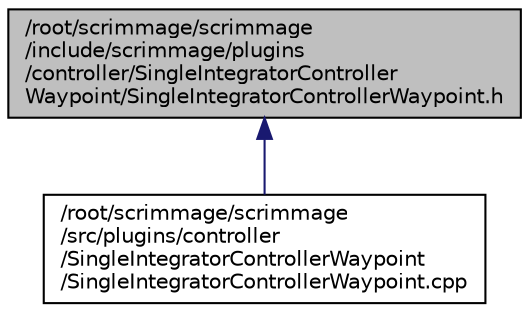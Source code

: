 digraph "/root/scrimmage/scrimmage/include/scrimmage/plugins/controller/SingleIntegratorControllerWaypoint/SingleIntegratorControllerWaypoint.h"
{
 // LATEX_PDF_SIZE
  edge [fontname="Helvetica",fontsize="10",labelfontname="Helvetica",labelfontsize="10"];
  node [fontname="Helvetica",fontsize="10",shape=record];
  Node1 [label="/root/scrimmage/scrimmage\l/include/scrimmage/plugins\l/controller/SingleIntegratorController\lWaypoint/SingleIntegratorControllerWaypoint.h",height=0.2,width=0.4,color="black", fillcolor="grey75", style="filled", fontcolor="black",tooltip="Brief file description."];
  Node1 -> Node2 [dir="back",color="midnightblue",fontsize="10",style="solid",fontname="Helvetica"];
  Node2 [label="/root/scrimmage/scrimmage\l/src/plugins/controller\l/SingleIntegratorControllerWaypoint\l/SingleIntegratorControllerWaypoint.cpp",height=0.2,width=0.4,color="black", fillcolor="white", style="filled",URL="$SingleIntegratorControllerWaypoint_8cpp.html",tooltip="Brief file description."];
}
